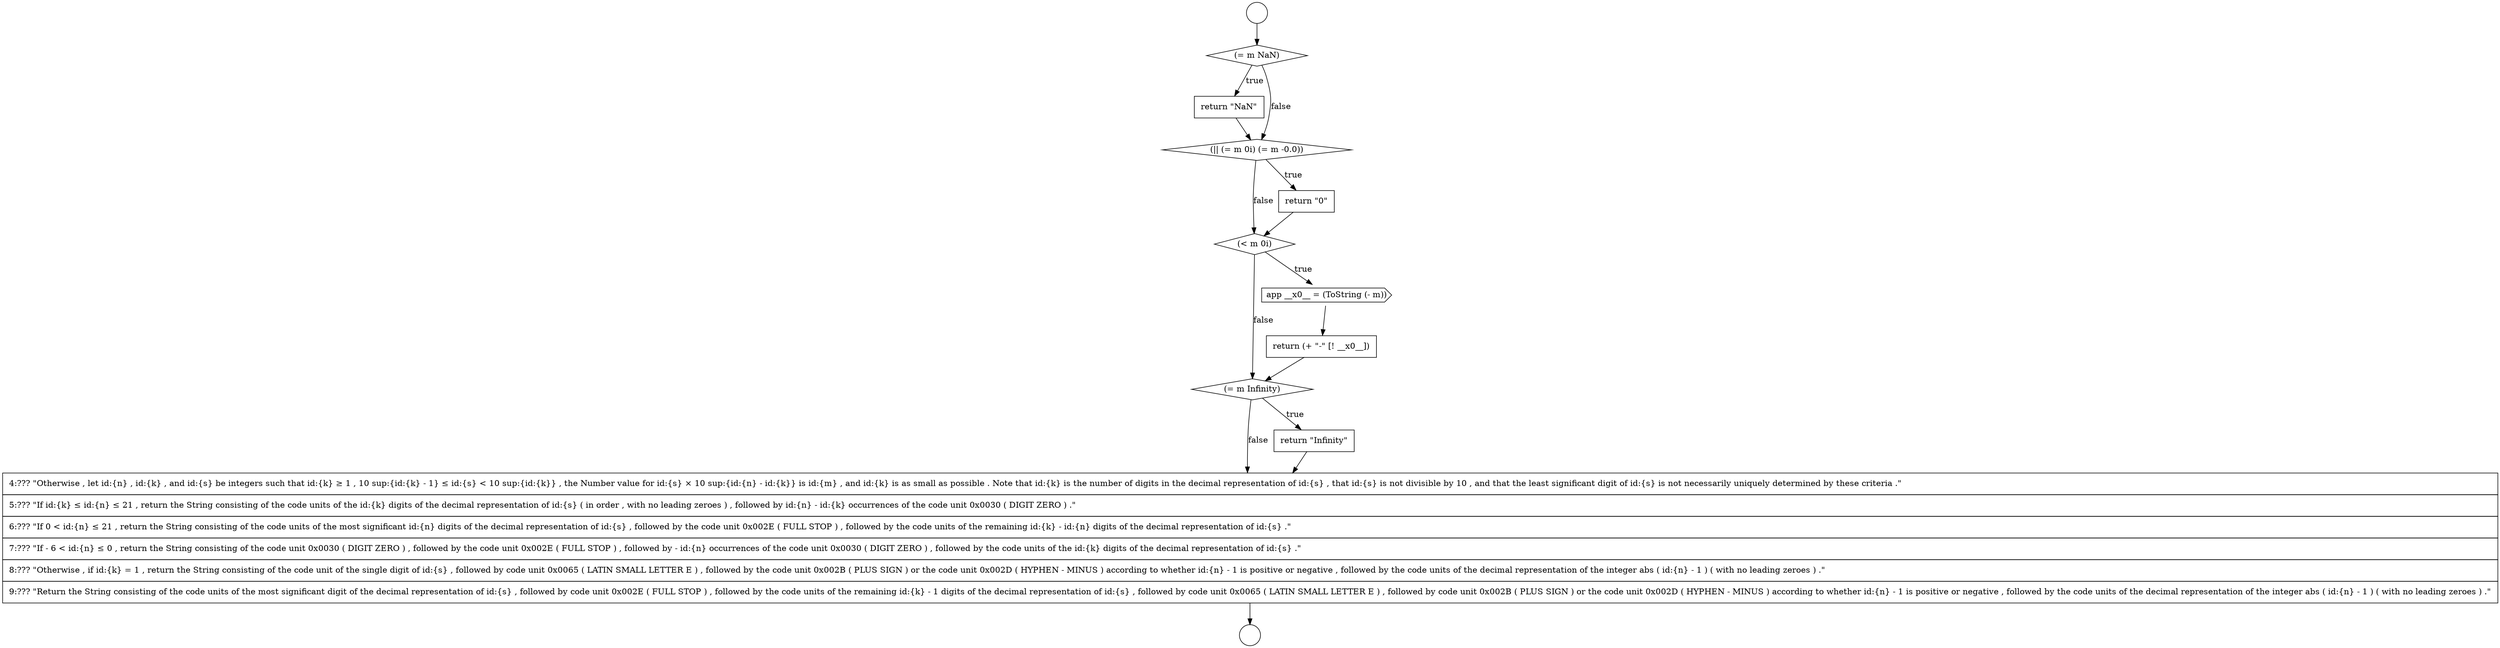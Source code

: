 digraph {
  node379 [shape=diamond, label=<<font color="black">(&lt; m 0i)</font>> color="black" fillcolor="white" style=filled]
  node384 [shape=none, margin=0, label=<<font color="black">
    <table border="0" cellborder="1" cellspacing="0" cellpadding="10">
      <tr><td align="left">4:??? &quot;Otherwise , let id:{n} , id:{k} , and id:{s} be integers such that id:{k} &ge; 1 , 10 sup:{id:{k} - 1} &le; id:{s} &lt; 10 sup:{id:{k}} , the Number value for id:{s} &times; 10 sup:{id:{n} - id:{k}} is id:{m} , and id:{k} is as small as possible . Note that id:{k} is the number of digits in the decimal representation of id:{s} , that id:{s} is not divisible by 10 , and that the least significant digit of id:{s} is not necessarily uniquely determined by these criteria .&quot;</td></tr>
      <tr><td align="left">5:??? &quot;If id:{k} &le; id:{n} &le; 21 , return the String consisting of the code units of the id:{k} digits of the decimal representation of id:{s} ( in order , with no leading zeroes ) , followed by id:{n} - id:{k} occurrences of the code unit 0x0030 ( DIGIT ZERO ) .&quot;</td></tr>
      <tr><td align="left">6:??? &quot;If 0 &lt; id:{n} &le; 21 , return the String consisting of the code units of the most significant id:{n} digits of the decimal representation of id:{s} , followed by the code unit 0x002E ( FULL STOP ) , followed by the code units of the remaining id:{k} - id:{n} digits of the decimal representation of id:{s} .&quot;</td></tr>
      <tr><td align="left">7:??? &quot;If - 6 &lt; id:{n} &le; 0 , return the String consisting of the code unit 0x0030 ( DIGIT ZERO ) , followed by the code unit 0x002E ( FULL STOP ) , followed by - id:{n} occurrences of the code unit 0x0030 ( DIGIT ZERO ) , followed by the code units of the id:{k} digits of the decimal representation of id:{s} .&quot;</td></tr>
      <tr><td align="left">8:??? &quot;Otherwise , if id:{k} = 1 , return the String consisting of the code unit of the single digit of id:{s} , followed by code unit 0x0065 ( LATIN SMALL LETTER E ) , followed by the code unit 0x002B ( PLUS SIGN ) or the code unit 0x002D ( HYPHEN - MINUS ) according to whether id:{n} - 1 is positive or negative , followed by the code units of the decimal representation of the integer abs ( id:{n} - 1 ) ( with no leading zeroes ) .&quot;</td></tr>
      <tr><td align="left">9:??? &quot;Return the String consisting of the code units of the most significant digit of the decimal representation of id:{s} , followed by code unit 0x002E ( FULL STOP ) , followed by the code units of the remaining id:{k} - 1 digits of the decimal representation of id:{s} , followed by code unit 0x0065 ( LATIN SMALL LETTER E ) , followed by code unit 0x002B ( PLUS SIGN ) or the code unit 0x002D ( HYPHEN - MINUS ) according to whether id:{n} - 1 is positive or negative , followed by the code units of the decimal representation of the integer abs ( id:{n} - 1 ) ( with no leading zeroes ) .&quot;</td></tr>
    </table>
  </font>> color="black" fillcolor="white" style=filled]
  node376 [shape=none, margin=0, label=<<font color="black">
    <table border="0" cellborder="1" cellspacing="0" cellpadding="10">
      <tr><td align="left">return &quot;NaN&quot;</td></tr>
    </table>
  </font>> color="black" fillcolor="white" style=filled]
  node375 [shape=diamond, label=<<font color="black">(= m NaN)</font>> color="black" fillcolor="white" style=filled]
  node382 [shape=diamond, label=<<font color="black">(= m Infinity)</font>> color="black" fillcolor="white" style=filled]
  node377 [shape=diamond, label=<<font color="black">(|| (= m 0i) (= m -0.0))</font>> color="black" fillcolor="white" style=filled]
  node374 [shape=circle label=" " color="black" fillcolor="white" style=filled]
  node373 [shape=circle label=" " color="black" fillcolor="white" style=filled]
  node380 [shape=cds, label=<<font color="black">app __x0__ = (ToString (- m))</font>> color="black" fillcolor="white" style=filled]
  node381 [shape=none, margin=0, label=<<font color="black">
    <table border="0" cellborder="1" cellspacing="0" cellpadding="10">
      <tr><td align="left">return (+ &quot;-&quot; [! __x0__])</td></tr>
    </table>
  </font>> color="black" fillcolor="white" style=filled]
  node378 [shape=none, margin=0, label=<<font color="black">
    <table border="0" cellborder="1" cellspacing="0" cellpadding="10">
      <tr><td align="left">return &quot;0&quot;</td></tr>
    </table>
  </font>> color="black" fillcolor="white" style=filled]
  node383 [shape=none, margin=0, label=<<font color="black">
    <table border="0" cellborder="1" cellspacing="0" cellpadding="10">
      <tr><td align="left">return &quot;Infinity&quot;</td></tr>
    </table>
  </font>> color="black" fillcolor="white" style=filled]
  node379 -> node380 [label=<<font color="black">true</font>> color="black"]
  node379 -> node382 [label=<<font color="black">false</font>> color="black"]
  node377 -> node378 [label=<<font color="black">true</font>> color="black"]
  node377 -> node379 [label=<<font color="black">false</font>> color="black"]
  node380 -> node381 [ color="black"]
  node376 -> node377 [ color="black"]
  node384 -> node374 [ color="black"]
  node381 -> node382 [ color="black"]
  node375 -> node376 [label=<<font color="black">true</font>> color="black"]
  node375 -> node377 [label=<<font color="black">false</font>> color="black"]
  node383 -> node384 [ color="black"]
  node373 -> node375 [ color="black"]
  node382 -> node383 [label=<<font color="black">true</font>> color="black"]
  node382 -> node384 [label=<<font color="black">false</font>> color="black"]
  node378 -> node379 [ color="black"]
}
